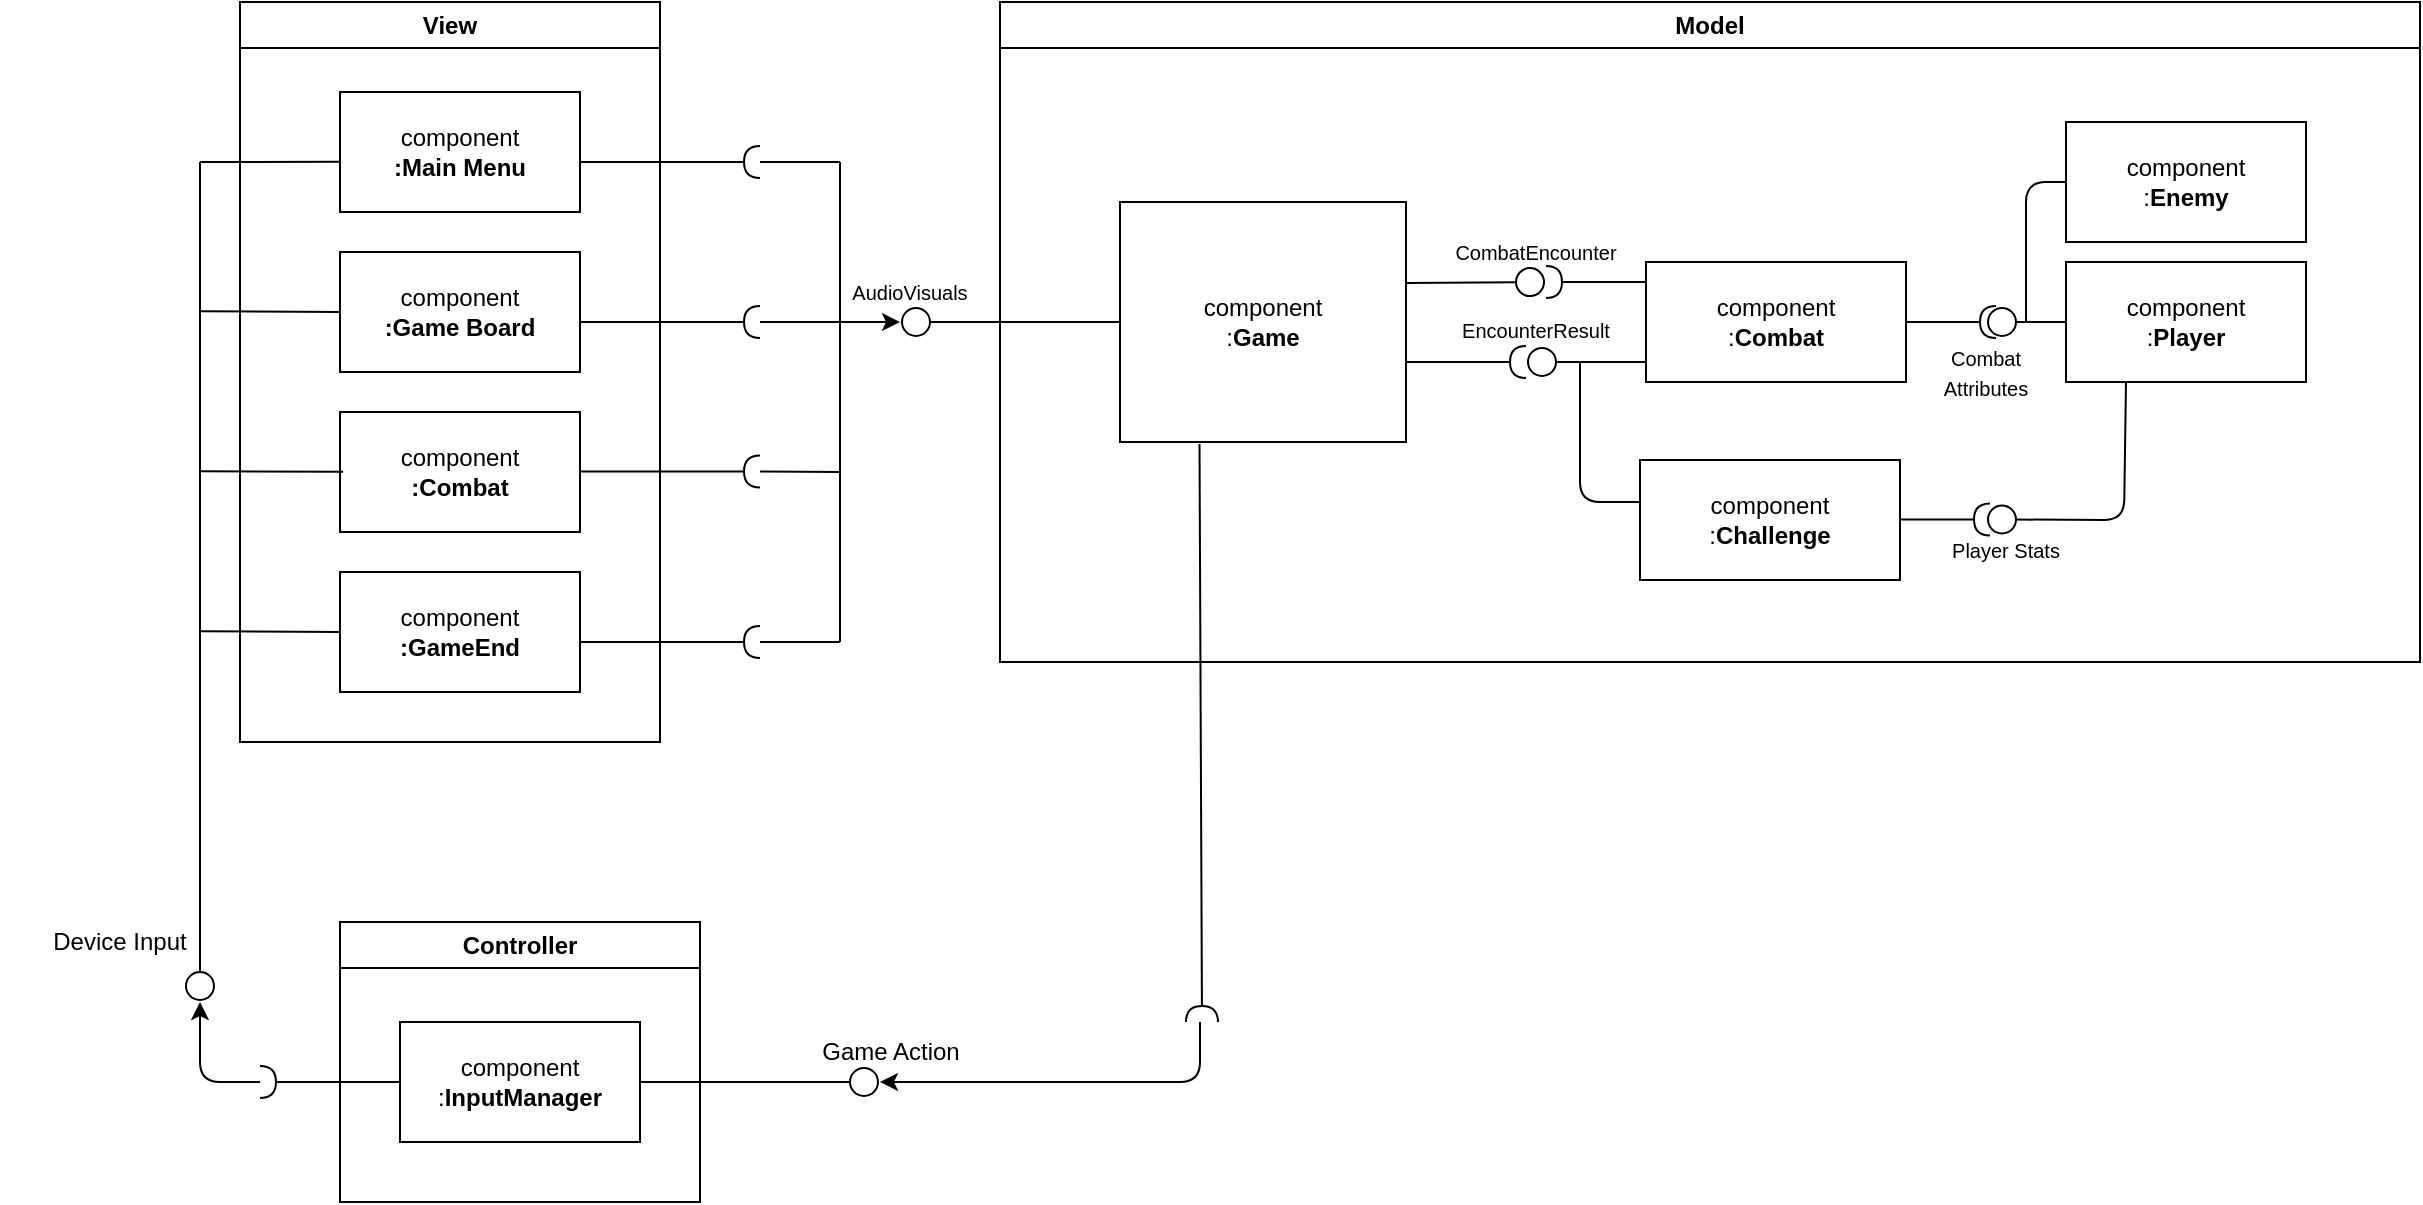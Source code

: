 <mxfile>
    <diagram id="feLj19iZiXinHgvYgo6u" name="Page-1">
        <mxGraphModel dx="2603" dy="830" grid="1" gridSize="10" guides="1" tooltips="1" connect="1" arrows="1" fold="1" page="1" pageScale="1" pageWidth="850" pageHeight="1100" math="0" shadow="0">
            <root>
                <mxCell id="0"/>
                <mxCell id="1" parent="0"/>
                <mxCell id="5" value="View" style="swimlane;whiteSpace=wrap;html=1;" parent="1" vertex="1">
                    <mxGeometry x="100" y="80" width="210" height="370" as="geometry">
                        <mxRectangle x="280" y="310" width="140" height="30" as="alternateBounds"/>
                    </mxGeometry>
                </mxCell>
                <mxCell id="6" value="component&lt;br&gt;&lt;b&gt;:Main Menu&lt;/b&gt;" style="rounded=0;whiteSpace=wrap;html=1;" parent="5" vertex="1">
                    <mxGeometry x="50" y="45" width="120" height="60" as="geometry"/>
                </mxCell>
                <mxCell id="7" value="component&lt;br&gt;&lt;b&gt;:Game Board&lt;/b&gt;" style="rounded=0;whiteSpace=wrap;html=1;" parent="5" vertex="1">
                    <mxGeometry x="50" y="125" width="120" height="60" as="geometry"/>
                </mxCell>
                <mxCell id="8" value="component&lt;br&gt;&lt;b&gt;:Combat&lt;/b&gt;" style="rounded=0;whiteSpace=wrap;html=1;" parent="5" vertex="1">
                    <mxGeometry x="50" y="205" width="120" height="60" as="geometry"/>
                </mxCell>
                <mxCell id="9" value="component&lt;br&gt;&lt;b&gt;:GameEnd&lt;/b&gt;" style="rounded=0;whiteSpace=wrap;html=1;" parent="5" vertex="1">
                    <mxGeometry x="50" y="285" width="120" height="60" as="geometry"/>
                </mxCell>
                <mxCell id="100" value="" style="endArrow=none;html=1;entryX=0;entryY=0.5;entryDx=0;entryDy=0;" parent="5" target="9" edge="1">
                    <mxGeometry width="50" height="50" relative="1" as="geometry">
                        <mxPoint x="-20" y="314.66" as="sourcePoint"/>
                        <mxPoint x="30" y="314.66" as="targetPoint"/>
                    </mxGeometry>
                </mxCell>
                <mxCell id="101" value="" style="endArrow=none;html=1;entryX=0.013;entryY=0.497;entryDx=0;entryDy=0;entryPerimeter=0;" parent="5" target="8" edge="1">
                    <mxGeometry width="50" height="50" relative="1" as="geometry">
                        <mxPoint x="-20" y="234.66" as="sourcePoint"/>
                        <mxPoint x="30" y="234.66" as="targetPoint"/>
                    </mxGeometry>
                </mxCell>
                <mxCell id="102" value="" style="endArrow=none;html=1;entryX=0;entryY=0.5;entryDx=0;entryDy=0;" parent="5" target="7" edge="1">
                    <mxGeometry width="50" height="50" relative="1" as="geometry">
                        <mxPoint x="-20" y="154.66" as="sourcePoint"/>
                        <mxPoint x="30" y="154.66" as="targetPoint"/>
                    </mxGeometry>
                </mxCell>
                <mxCell id="103" value="" style="endArrow=none;html=1;entryX=0.002;entryY=0.581;entryDx=0;entryDy=0;entryPerimeter=0;" parent="5" target="6" edge="1">
                    <mxGeometry width="50" height="50" relative="1" as="geometry">
                        <mxPoint x="-20" y="80" as="sourcePoint"/>
                        <mxPoint x="30" y="80" as="targetPoint"/>
                    </mxGeometry>
                </mxCell>
                <mxCell id="11" value="Model" style="swimlane;whiteSpace=wrap;html=1;" parent="1" vertex="1">
                    <mxGeometry x="480" y="80" width="710" height="330" as="geometry">
                        <mxRectangle x="480" y="80" width="70" height="30" as="alternateBounds"/>
                    </mxGeometry>
                </mxCell>
                <mxCell id="39" style="edgeStyle=none;html=1;endArrow=circle;endFill=0;" parent="11" source="15" edge="1">
                    <mxGeometry relative="1" as="geometry">
                        <mxPoint x="493" y="160" as="targetPoint"/>
                    </mxGeometry>
                </mxCell>
                <mxCell id="15" value="component&lt;br&gt;:&lt;b&gt;Player&lt;/b&gt;" style="rounded=0;whiteSpace=wrap;html=1;" parent="11" vertex="1">
                    <mxGeometry x="533" y="130" width="120" height="60" as="geometry"/>
                </mxCell>
                <mxCell id="28" value="component&lt;br&gt;:&lt;b&gt;Game&lt;/b&gt;" style="rounded=0;whiteSpace=wrap;html=1;" parent="11" vertex="1">
                    <mxGeometry x="60" y="100" width="143" height="120" as="geometry"/>
                </mxCell>
                <mxCell id="37" style="edgeStyle=none;html=1;endArrow=halfCircle;endFill=0;" parent="11" edge="1">
                    <mxGeometry relative="1" as="geometry">
                        <mxPoint x="498" y="160" as="targetPoint"/>
                        <mxPoint x="453" y="160" as="sourcePoint"/>
                    </mxGeometry>
                </mxCell>
                <mxCell id="123" value="" style="endArrow=halfCircle;html=1;endFill=0;" parent="11" edge="1">
                    <mxGeometry width="50" height="50" relative="1" as="geometry">
                        <mxPoint x="203" y="180" as="sourcePoint"/>
                        <mxPoint x="263" y="180" as="targetPoint"/>
                    </mxGeometry>
                </mxCell>
                <mxCell id="132" value="&lt;font style=&quot;font-size: 10px;&quot;&gt;EncounterResult&lt;/font&gt;" style="text;html=1;align=center;verticalAlign=middle;whiteSpace=wrap;rounded=0;" parent="11" vertex="1">
                    <mxGeometry x="203" y="149" width="130" height="30" as="geometry"/>
                </mxCell>
                <mxCell id="133" value="" style="endArrow=none;html=1;" parent="11" edge="1">
                    <mxGeometry width="50" height="50" relative="1" as="geometry">
                        <mxPoint x="513" y="160" as="sourcePoint"/>
                        <mxPoint x="533" y="90" as="targetPoint"/>
                        <Array as="points">
                            <mxPoint x="513" y="90"/>
                        </Array>
                    </mxGeometry>
                </mxCell>
                <mxCell id="134" value="&lt;font style=&quot;font-size: 10px;&quot;&gt;Combat&lt;/font&gt;&lt;div&gt;&lt;font style=&quot;font-size: 10px;&quot;&gt;Attributes&lt;/font&gt;&lt;/div&gt;" style="text;html=1;align=center;verticalAlign=middle;whiteSpace=wrap;rounded=0;" parent="11" vertex="1">
                    <mxGeometry x="463" y="170" width="60" height="30" as="geometry"/>
                </mxCell>
                <mxCell id="16" value="component&lt;br&gt;:&lt;b&gt;Enemy&lt;/b&gt;" style="rounded=0;whiteSpace=wrap;html=1;" parent="11" vertex="1">
                    <mxGeometry x="533" y="60" width="120" height="60" as="geometry"/>
                </mxCell>
                <mxCell id="30" value="component&lt;br&gt;:&lt;b&gt;Combat&lt;/b&gt;" style="rounded=0;whiteSpace=wrap;html=1;" parent="11" vertex="1">
                    <mxGeometry x="323" y="130" width="130" height="60" as="geometry"/>
                </mxCell>
                <mxCell id="152" style="edgeStyle=none;html=1;endArrow=circle;endFill=0;" parent="11" edge="1">
                    <mxGeometry relative="1" as="geometry">
                        <mxPoint x="263" y="180" as="targetPoint"/>
                        <mxPoint x="323" y="180" as="sourcePoint"/>
                    </mxGeometry>
                </mxCell>
                <mxCell id="156" value="" style="endArrow=halfCircle;html=1;endFill=0;exitX=0.001;exitY=0.167;exitDx=0;exitDy=0;exitPerimeter=0;" parent="11" source="30" edge="1">
                    <mxGeometry width="50" height="50" relative="1" as="geometry">
                        <mxPoint x="273" y="70" as="sourcePoint"/>
                        <mxPoint x="273" y="140" as="targetPoint"/>
                    </mxGeometry>
                </mxCell>
                <mxCell id="158" style="edgeStyle=none;html=1;endArrow=circle;endFill=0;exitX=1;exitY=0.337;exitDx=0;exitDy=0;exitPerimeter=0;" parent="11" source="28" edge="1">
                    <mxGeometry relative="1" as="geometry">
                        <mxPoint x="273" y="140" as="targetPoint"/>
                        <mxPoint x="223" y="140" as="sourcePoint"/>
                    </mxGeometry>
                </mxCell>
                <mxCell id="159" value="&lt;font style=&quot;font-size: 10px;&quot;&gt;CombatEncounter&lt;/font&gt;" style="text;html=1;align=center;verticalAlign=middle;whiteSpace=wrap;rounded=0;" parent="11" vertex="1">
                    <mxGeometry x="203" y="110" width="130" height="30" as="geometry"/>
                </mxCell>
                <mxCell id="162" value="component&lt;br&gt;:&lt;b&gt;Challenge&lt;/b&gt;" style="rounded=0;whiteSpace=wrap;html=1;" parent="11" vertex="1">
                    <mxGeometry x="320" y="229" width="130" height="60" as="geometry"/>
                </mxCell>
                <mxCell id="164" value="" style="endArrow=none;html=1;" parent="11" edge="1">
                    <mxGeometry width="50" height="50" relative="1" as="geometry">
                        <mxPoint x="290" y="180" as="sourcePoint"/>
                        <mxPoint x="320" y="250" as="targetPoint"/>
                        <Array as="points">
                            <mxPoint x="290" y="250"/>
                        </Array>
                    </mxGeometry>
                </mxCell>
                <mxCell id="165" style="edgeStyle=none;html=1;endArrow=halfCircle;endFill=0;" parent="11" edge="1">
                    <mxGeometry relative="1" as="geometry">
                        <mxPoint x="495" y="258.71" as="targetPoint"/>
                        <mxPoint x="450" y="258.71" as="sourcePoint"/>
                    </mxGeometry>
                </mxCell>
                <mxCell id="166" style="edgeStyle=none;html=1;endArrow=circle;endFill=0;exitX=0.25;exitY=1;exitDx=0;exitDy=0;" parent="11" source="15" edge="1">
                    <mxGeometry relative="1" as="geometry">
                        <mxPoint x="493" y="258.71" as="targetPoint"/>
                        <mxPoint x="533" y="258.71" as="sourcePoint"/>
                        <Array as="points">
                            <mxPoint x="562" y="259"/>
                        </Array>
                    </mxGeometry>
                </mxCell>
                <mxCell id="167" value="&lt;span style=&quot;font-size: 10px;&quot;&gt;Player Stats&lt;/span&gt;" style="text;html=1;align=center;verticalAlign=middle;whiteSpace=wrap;rounded=0;" parent="11" vertex="1">
                    <mxGeometry x="473" y="259" width="60" height="30" as="geometry"/>
                </mxCell>
                <mxCell id="80" value="" style="endArrow=none;html=1;" parent="1" edge="1">
                    <mxGeometry width="50" height="50" relative="1" as="geometry">
                        <mxPoint x="360" y="160" as="sourcePoint"/>
                        <mxPoint x="400" y="160" as="targetPoint"/>
                    </mxGeometry>
                </mxCell>
                <mxCell id="81" value="" style="endArrow=halfCircle;html=1;endFill=0;" parent="1" edge="1">
                    <mxGeometry width="50" height="50" relative="1" as="geometry">
                        <mxPoint x="270" y="160" as="sourcePoint"/>
                        <mxPoint x="360" y="160" as="targetPoint"/>
                    </mxGeometry>
                </mxCell>
                <mxCell id="83" value="" style="endArrow=halfCircle;html=1;endFill=0;" parent="1" edge="1">
                    <mxGeometry width="50" height="50" relative="1" as="geometry">
                        <mxPoint x="270" y="240" as="sourcePoint"/>
                        <mxPoint x="360" y="240" as="targetPoint"/>
                    </mxGeometry>
                </mxCell>
                <mxCell id="84" value="" style="endArrow=none;html=1;" parent="1" edge="1">
                    <mxGeometry width="50" height="50" relative="1" as="geometry">
                        <mxPoint x="360" y="314.71" as="sourcePoint"/>
                        <mxPoint x="400" y="315" as="targetPoint"/>
                    </mxGeometry>
                </mxCell>
                <mxCell id="85" value="" style="endArrow=halfCircle;html=1;endFill=0;" parent="1" edge="1">
                    <mxGeometry width="50" height="50" relative="1" as="geometry">
                        <mxPoint x="270" y="314.71" as="sourcePoint"/>
                        <mxPoint x="360" y="314.71" as="targetPoint"/>
                    </mxGeometry>
                </mxCell>
                <mxCell id="86" value="" style="endArrow=none;html=1;" parent="1" edge="1">
                    <mxGeometry width="50" height="50" relative="1" as="geometry">
                        <mxPoint x="360" y="400" as="sourcePoint"/>
                        <mxPoint x="400" y="400" as="targetPoint"/>
                    </mxGeometry>
                </mxCell>
                <mxCell id="87" value="" style="endArrow=halfCircle;html=1;endFill=0;" parent="1" edge="1">
                    <mxGeometry width="50" height="50" relative="1" as="geometry">
                        <mxPoint x="270" y="400" as="sourcePoint"/>
                        <mxPoint x="360" y="400" as="targetPoint"/>
                    </mxGeometry>
                </mxCell>
                <mxCell id="90" value="" style="endArrow=none;html=1;" parent="1" edge="1">
                    <mxGeometry width="50" height="50" relative="1" as="geometry">
                        <mxPoint x="400" y="400" as="sourcePoint"/>
                        <mxPoint x="400" y="160" as="targetPoint"/>
                    </mxGeometry>
                </mxCell>
                <mxCell id="92" value="" style="endArrow=classic;html=1;" parent="1" edge="1">
                    <mxGeometry width="50" height="50" relative="1" as="geometry">
                        <mxPoint x="360" y="240" as="sourcePoint"/>
                        <mxPoint x="430" y="240" as="targetPoint"/>
                    </mxGeometry>
                </mxCell>
                <mxCell id="105" value="" style="endArrow=circle;html=1;endFill=0;" parent="1" edge="1">
                    <mxGeometry width="50" height="50" relative="1" as="geometry">
                        <mxPoint x="80" y="160" as="sourcePoint"/>
                        <mxPoint x="80" y="580" as="targetPoint"/>
                    </mxGeometry>
                </mxCell>
                <mxCell id="23" value="Controller" style="swimlane;whiteSpace=wrap;html=1;" parent="1" vertex="1">
                    <mxGeometry x="150" y="540" width="180" height="140" as="geometry"/>
                </mxCell>
                <mxCell id="110" style="edgeStyle=none;html=1;endArrow=halfCircle;endFill=0;" parent="23" edge="1">
                    <mxGeometry relative="1" as="geometry">
                        <mxPoint x="-40" y="80" as="targetPoint"/>
                        <mxPoint x="40" y="80" as="sourcePoint"/>
                    </mxGeometry>
                </mxCell>
                <mxCell id="117" style="edgeStyle=none;html=1;endArrow=circle;endFill=0;" parent="23" source="25" edge="1">
                    <mxGeometry relative="1" as="geometry">
                        <mxPoint x="270" y="80" as="targetPoint"/>
                    </mxGeometry>
                </mxCell>
                <mxCell id="25" value="component&lt;br&gt;:&lt;b&gt;Inp&lt;/b&gt;&lt;b style=&quot;background-color: transparent;&quot;&gt;utManager&lt;/b&gt;" style="rounded=0;whiteSpace=wrap;html=1;" parent="23" vertex="1">
                    <mxGeometry x="30" y="50" width="120" height="60" as="geometry"/>
                </mxCell>
                <mxCell id="111" value="" style="endArrow=classic;html=1;" parent="1" edge="1">
                    <mxGeometry width="50" height="50" relative="1" as="geometry">
                        <mxPoint x="110" y="620" as="sourcePoint"/>
                        <mxPoint x="80" y="580" as="targetPoint"/>
                        <Array as="points">
                            <mxPoint x="80" y="620"/>
                        </Array>
                    </mxGeometry>
                </mxCell>
                <mxCell id="118" value="" style="endArrow=none;html=1;startArrow=classic;startFill=1;endFill=0;" parent="1" edge="1">
                    <mxGeometry width="50" height="50" relative="1" as="geometry">
                        <mxPoint x="420" y="620" as="sourcePoint"/>
                        <mxPoint x="580" y="590" as="targetPoint"/>
                        <Array as="points">
                            <mxPoint x="580" y="620"/>
                        </Array>
                    </mxGeometry>
                </mxCell>
                <mxCell id="129" value="Device Input" style="text;html=1;align=center;verticalAlign=middle;whiteSpace=wrap;rounded=0;" parent="1" vertex="1">
                    <mxGeometry x="-20" y="535" width="120" height="30" as="geometry"/>
                </mxCell>
                <mxCell id="140" value="&lt;font style=&quot;font-size: 10px;&quot;&gt;AudioVisuals&lt;/font&gt;" style="text;html=1;align=center;verticalAlign=middle;whiteSpace=wrap;rounded=0;" parent="1" vertex="1">
                    <mxGeometry x="370" y="210" width="130" height="30" as="geometry"/>
                </mxCell>
                <mxCell id="91" style="edgeStyle=none;html=1;endArrow=circle;endFill=0;" parent="1" source="28" edge="1">
                    <mxGeometry relative="1" as="geometry">
                        <mxPoint x="430" y="240" as="targetPoint"/>
                    </mxGeometry>
                </mxCell>
                <mxCell id="130" value="Game Action" style="text;html=1;align=center;verticalAlign=middle;whiteSpace=wrap;rounded=0;" parent="1" vertex="1">
                    <mxGeometry x="381" y="590" width="89" height="30" as="geometry"/>
                </mxCell>
                <mxCell id="143" value="" style="endArrow=halfCircle;html=1;endFill=0;exitX=0.278;exitY=1.008;exitDx=0;exitDy=0;exitPerimeter=0;" parent="1" source="28" edge="1">
                    <mxGeometry width="50" height="50" relative="1" as="geometry">
                        <mxPoint x="580" y="310" as="sourcePoint"/>
                        <mxPoint x="581" y="590" as="targetPoint"/>
                    </mxGeometry>
                </mxCell>
            </root>
        </mxGraphModel>
    </diagram>
</mxfile>